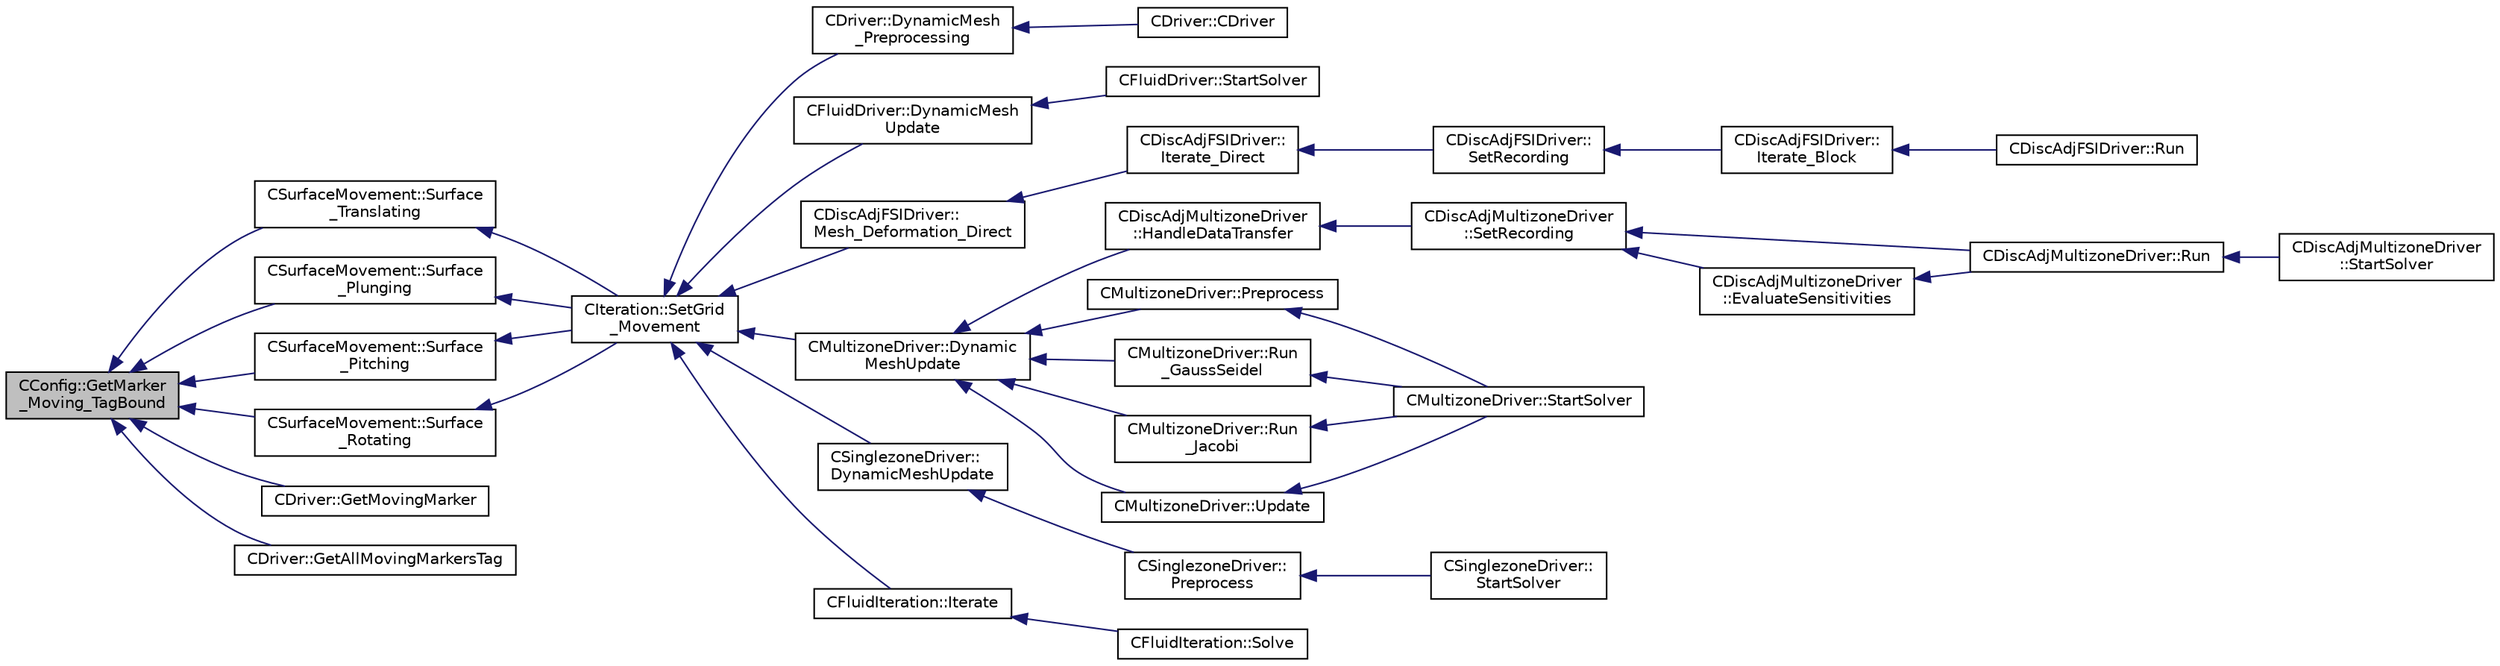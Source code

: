 digraph "CConfig::GetMarker_Moving_TagBound"
{
  edge [fontname="Helvetica",fontsize="10",labelfontname="Helvetica",labelfontsize="10"];
  node [fontname="Helvetica",fontsize="10",shape=record];
  rankdir="LR";
  Node7376 [label="CConfig::GetMarker\l_Moving_TagBound",height=0.2,width=0.4,color="black", fillcolor="grey75", style="filled", fontcolor="black"];
  Node7376 -> Node7377 [dir="back",color="midnightblue",fontsize="10",style="solid",fontname="Helvetica"];
  Node7377 [label="CSurfaceMovement::Surface\l_Translating",height=0.2,width=0.4,color="black", fillcolor="white", style="filled",URL="$class_c_surface_movement.html#aaa5e3a14a55a7d1fe4c00b8cd195497f",tooltip="Computes the displacement of a translating surface for a dynamic mesh simulation. ..."];
  Node7377 -> Node7378 [dir="back",color="midnightblue",fontsize="10",style="solid",fontname="Helvetica"];
  Node7378 [label="CIteration::SetGrid\l_Movement",height=0.2,width=0.4,color="black", fillcolor="white", style="filled",URL="$class_c_iteration.html#a7b36785762f6b0c214569b185b858b6c",tooltip="Updates the positions and grid velocities for dynamic meshes between physical time steps..."];
  Node7378 -> Node7379 [dir="back",color="midnightblue",fontsize="10",style="solid",fontname="Helvetica"];
  Node7379 [label="CDriver::DynamicMesh\l_Preprocessing",height=0.2,width=0.4,color="black", fillcolor="white", style="filled",URL="$class_c_driver.html#af585d91d9c08dbddcc2b3e67dd5f5af9",tooltip="GridMovement_Preprocessing. "];
  Node7379 -> Node7380 [dir="back",color="midnightblue",fontsize="10",style="solid",fontname="Helvetica"];
  Node7380 [label="CDriver::CDriver",height=0.2,width=0.4,color="black", fillcolor="white", style="filled",URL="$class_c_driver.html#a3fca4a013a6efa9bbb38fe78a86b5f3d",tooltip="Constructor of the class. "];
  Node7378 -> Node7381 [dir="back",color="midnightblue",fontsize="10",style="solid",fontname="Helvetica"];
  Node7381 [label="CFluidDriver::DynamicMesh\lUpdate",height=0.2,width=0.4,color="black", fillcolor="white", style="filled",URL="$class_c_fluid_driver.html#a4eee67049f34a1875a42afa470e9f828",tooltip="Perform a dynamic mesh deformation, included grid velocity computation and the update of the multigri..."];
  Node7381 -> Node7382 [dir="back",color="midnightblue",fontsize="10",style="solid",fontname="Helvetica"];
  Node7382 [label="CFluidDriver::StartSolver",height=0.2,width=0.4,color="black", fillcolor="white", style="filled",URL="$class_c_fluid_driver.html#a1c122d5a4b5f562f69a84aef2b8bd6d5",tooltip="Launch the computation for all zones and all physics. "];
  Node7378 -> Node7383 [dir="back",color="midnightblue",fontsize="10",style="solid",fontname="Helvetica"];
  Node7383 [label="CDiscAdjFSIDriver::\lMesh_Deformation_Direct",height=0.2,width=0.4,color="black", fillcolor="white", style="filled",URL="$class_c_disc_adj_f_s_i_driver.html#ad683500d6b3773af342165b1b18f5c59",tooltip="Run a direct mesh deformation. "];
  Node7383 -> Node7384 [dir="back",color="midnightblue",fontsize="10",style="solid",fontname="Helvetica"];
  Node7384 [label="CDiscAdjFSIDriver::\lIterate_Direct",height=0.2,width=0.4,color="black", fillcolor="white", style="filled",URL="$class_c_disc_adj_f_s_i_driver.html#acd9e7f14d860522e48ba2b6db34efd49",tooltip="Iterate the direct solver for recording. "];
  Node7384 -> Node7385 [dir="back",color="midnightblue",fontsize="10",style="solid",fontname="Helvetica"];
  Node7385 [label="CDiscAdjFSIDriver::\lSetRecording",height=0.2,width=0.4,color="black", fillcolor="white", style="filled",URL="$class_c_disc_adj_f_s_i_driver.html#ab07394a77802e469a321ccd1b10cb988",tooltip="Set the recording for a Discrete Adjoint iteration for the FSI problem. "];
  Node7385 -> Node7386 [dir="back",color="midnightblue",fontsize="10",style="solid",fontname="Helvetica"];
  Node7386 [label="CDiscAdjFSIDriver::\lIterate_Block",height=0.2,width=0.4,color="black", fillcolor="white", style="filled",URL="$class_c_disc_adj_f_s_i_driver.html#a84949f139fa795b7d34d6ff77e82eb5c",tooltip="Iterate a certain block for adjoint FSI - may be the whole set of variables or independent and subite..."];
  Node7386 -> Node7387 [dir="back",color="midnightblue",fontsize="10",style="solid",fontname="Helvetica"];
  Node7387 [label="CDiscAdjFSIDriver::Run",height=0.2,width=0.4,color="black", fillcolor="white", style="filled",URL="$class_c_disc_adj_f_s_i_driver.html#a2e965d6e9c4dcfc296077cae225cab21",tooltip="Run a Discrete Adjoint iteration for the FSI problem. "];
  Node7378 -> Node7388 [dir="back",color="midnightblue",fontsize="10",style="solid",fontname="Helvetica"];
  Node7388 [label="CMultizoneDriver::Dynamic\lMeshUpdate",height=0.2,width=0.4,color="black", fillcolor="white", style="filled",URL="$class_c_multizone_driver.html#ad28a95a48e9750237a5e2b1bf2c4aac9",tooltip="Perform a dynamic mesh deformation, included grid velocity computation and the update of the multigri..."];
  Node7388 -> Node7389 [dir="back",color="midnightblue",fontsize="10",style="solid",fontname="Helvetica"];
  Node7389 [label="CDiscAdjMultizoneDriver\l::HandleDataTransfer",height=0.2,width=0.4,color="black", fillcolor="white", style="filled",URL="$class_c_disc_adj_multizone_driver.html#ab33de05a7a1f77dcf60014a4a35dd4f1",tooltip="Transfer data between zones and update grids when required. "];
  Node7389 -> Node7390 [dir="back",color="midnightblue",fontsize="10",style="solid",fontname="Helvetica"];
  Node7390 [label="CDiscAdjMultizoneDriver\l::SetRecording",height=0.2,width=0.4,color="black", fillcolor="white", style="filled",URL="$class_c_disc_adj_multizone_driver.html#a441f8669a04147aacab7df463e1dd021",tooltip="Record one iteration of the primal problem within each zone. "];
  Node7390 -> Node7391 [dir="back",color="midnightblue",fontsize="10",style="solid",fontname="Helvetica"];
  Node7391 [label="CDiscAdjMultizoneDriver::Run",height=0.2,width=0.4,color="black", fillcolor="white", style="filled",URL="$class_c_disc_adj_multizone_driver.html#af996aecdb6d20aa4fc81c9b67295abf5",tooltip="[Overload] Run an discrete adjoint update of all solvers within multiple zones. "];
  Node7391 -> Node7392 [dir="back",color="midnightblue",fontsize="10",style="solid",fontname="Helvetica"];
  Node7392 [label="CDiscAdjMultizoneDriver\l::StartSolver",height=0.2,width=0.4,color="black", fillcolor="white", style="filled",URL="$class_c_disc_adj_multizone_driver.html#a75de0a1a482ceeed4301a384f1515092",tooltip="[Overload] Launch the computation for discrete adjoint multizone problems. "];
  Node7390 -> Node7393 [dir="back",color="midnightblue",fontsize="10",style="solid",fontname="Helvetica"];
  Node7393 [label="CDiscAdjMultizoneDriver\l::EvaluateSensitivities",height=0.2,width=0.4,color="black", fillcolor="white", style="filled",URL="$class_c_disc_adj_multizone_driver.html#ac2789097629674cfb7d4de64954024df",tooltip="Evaluate sensitivites for the current adjoint solution and output files. "];
  Node7393 -> Node7391 [dir="back",color="midnightblue",fontsize="10",style="solid",fontname="Helvetica"];
  Node7388 -> Node7394 [dir="back",color="midnightblue",fontsize="10",style="solid",fontname="Helvetica"];
  Node7394 [label="CMultizoneDriver::Preprocess",height=0.2,width=0.4,color="black", fillcolor="white", style="filled",URL="$class_c_multizone_driver.html#a29c97f0dff69501feb7d5f8fe2670088",tooltip="Preprocess the multizone iteration. "];
  Node7394 -> Node7395 [dir="back",color="midnightblue",fontsize="10",style="solid",fontname="Helvetica"];
  Node7395 [label="CMultizoneDriver::StartSolver",height=0.2,width=0.4,color="black", fillcolor="white", style="filled",URL="$class_c_multizone_driver.html#a03cfc000c383ef0d86d34e1c6aef5ff3",tooltip="[Overload] Launch the computation for multizone problems. "];
  Node7388 -> Node7396 [dir="back",color="midnightblue",fontsize="10",style="solid",fontname="Helvetica"];
  Node7396 [label="CMultizoneDriver::Run\l_GaussSeidel",height=0.2,width=0.4,color="black", fillcolor="white", style="filled",URL="$class_c_multizone_driver.html#a8036223cdbe0c0d4552f17f6bad9189b",tooltip="Run a Block Gauss-Seidel iteration in all physical zones. "];
  Node7396 -> Node7395 [dir="back",color="midnightblue",fontsize="10",style="solid",fontname="Helvetica"];
  Node7388 -> Node7397 [dir="back",color="midnightblue",fontsize="10",style="solid",fontname="Helvetica"];
  Node7397 [label="CMultizoneDriver::Run\l_Jacobi",height=0.2,width=0.4,color="black", fillcolor="white", style="filled",URL="$class_c_multizone_driver.html#a1bf2824daac5a10e8fb7387676eee338",tooltip="Run a Block-Jacobi iteration in all physical zones. "];
  Node7397 -> Node7395 [dir="back",color="midnightblue",fontsize="10",style="solid",fontname="Helvetica"];
  Node7388 -> Node7398 [dir="back",color="midnightblue",fontsize="10",style="solid",fontname="Helvetica"];
  Node7398 [label="CMultizoneDriver::Update",height=0.2,width=0.4,color="black", fillcolor="white", style="filled",URL="$class_c_multizone_driver.html#ac5d960382730c14b035965906cf02cb6",tooltip="Update the dual-time solution within multiple zones. "];
  Node7398 -> Node7395 [dir="back",color="midnightblue",fontsize="10",style="solid",fontname="Helvetica"];
  Node7378 -> Node7399 [dir="back",color="midnightblue",fontsize="10",style="solid",fontname="Helvetica"];
  Node7399 [label="CSinglezoneDriver::\lDynamicMeshUpdate",height=0.2,width=0.4,color="black", fillcolor="white", style="filled",URL="$class_c_singlezone_driver.html#a8cf4c7786b495d459818b656a7f6a357",tooltip="Perform a dynamic mesh deformation, included grid velocity computation and the update of the multigri..."];
  Node7399 -> Node7400 [dir="back",color="midnightblue",fontsize="10",style="solid",fontname="Helvetica"];
  Node7400 [label="CSinglezoneDriver::\lPreprocess",height=0.2,width=0.4,color="black", fillcolor="white", style="filled",URL="$class_c_singlezone_driver.html#adc6587c2d0cd656a4fbdebaf611fbbc8",tooltip="Preprocess the single-zone iteration. "];
  Node7400 -> Node7401 [dir="back",color="midnightblue",fontsize="10",style="solid",fontname="Helvetica"];
  Node7401 [label="CSinglezoneDriver::\lStartSolver",height=0.2,width=0.4,color="black", fillcolor="white", style="filled",URL="$class_c_singlezone_driver.html#a6eb4215f7ee740a6d5edb798110ce44a",tooltip="[Overload] Launch the computation for single-zone problems. "];
  Node7378 -> Node7402 [dir="back",color="midnightblue",fontsize="10",style="solid",fontname="Helvetica"];
  Node7402 [label="CFluidIteration::Iterate",height=0.2,width=0.4,color="black", fillcolor="white", style="filled",URL="$class_c_fluid_iteration.html#ab1379b4cba3d8c893395123fb6030986",tooltip="Perform a single iteration of the fluid system. "];
  Node7402 -> Node7403 [dir="back",color="midnightblue",fontsize="10",style="solid",fontname="Helvetica"];
  Node7403 [label="CFluidIteration::Solve",height=0.2,width=0.4,color="black", fillcolor="white", style="filled",URL="$class_c_fluid_iteration.html#ae22cd342c9c9d2ea5ac3f5103394ff80",tooltip="Iterate the fluid system for a number of Inner_Iter iterations. "];
  Node7376 -> Node7404 [dir="back",color="midnightblue",fontsize="10",style="solid",fontname="Helvetica"];
  Node7404 [label="CSurfaceMovement::Surface\l_Plunging",height=0.2,width=0.4,color="black", fillcolor="white", style="filled",URL="$class_c_surface_movement.html#a46b4020fed71fc432c22eef4c1a3a9bb",tooltip="Computes the displacement of a plunging surface for a dynamic mesh simulation. "];
  Node7404 -> Node7378 [dir="back",color="midnightblue",fontsize="10",style="solid",fontname="Helvetica"];
  Node7376 -> Node7405 [dir="back",color="midnightblue",fontsize="10",style="solid",fontname="Helvetica"];
  Node7405 [label="CSurfaceMovement::Surface\l_Pitching",height=0.2,width=0.4,color="black", fillcolor="white", style="filled",URL="$class_c_surface_movement.html#adc08e64ff18721a8f95486d6e7f11229",tooltip="Computes the displacement of a pitching surface for a dynamic mesh simulation. "];
  Node7405 -> Node7378 [dir="back",color="midnightblue",fontsize="10",style="solid",fontname="Helvetica"];
  Node7376 -> Node7406 [dir="back",color="midnightblue",fontsize="10",style="solid",fontname="Helvetica"];
  Node7406 [label="CSurfaceMovement::Surface\l_Rotating",height=0.2,width=0.4,color="black", fillcolor="white", style="filled",URL="$class_c_surface_movement.html#afe7ab1e988862c31e5ab53ef51b63149",tooltip="Computes the displacement of a rotating surface for a dynamic mesh simulation. "];
  Node7406 -> Node7378 [dir="back",color="midnightblue",fontsize="10",style="solid",fontname="Helvetica"];
  Node7376 -> Node7407 [dir="back",color="midnightblue",fontsize="10",style="solid",fontname="Helvetica"];
  Node7407 [label="CDriver::GetMovingMarker",height=0.2,width=0.4,color="black", fillcolor="white", style="filled",URL="$class_c_driver.html#a758089cca1114fe836186bf124685b52",tooltip="Get the moving marker identifier. "];
  Node7376 -> Node7408 [dir="back",color="midnightblue",fontsize="10",style="solid",fontname="Helvetica"];
  Node7408 [label="CDriver::GetAllMovingMarkersTag",height=0.2,width=0.4,color="black", fillcolor="white", style="filled",URL="$class_c_driver.html#a4cfffa5f88f0e68697be0224393e2951",tooltip="Get all the moving boundary markers tags. "];
}
